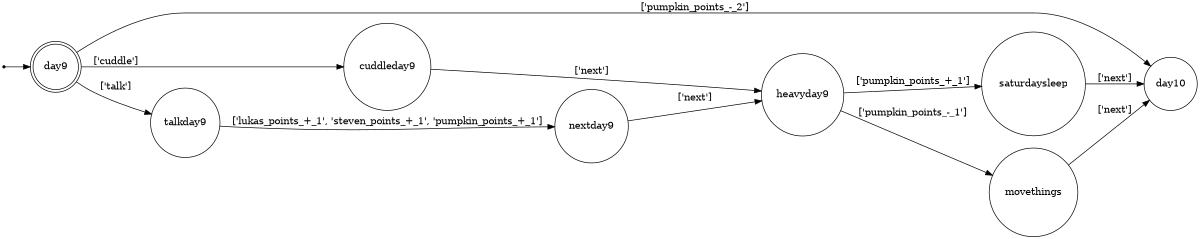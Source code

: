 digraph FSM {
	graph [rankdir=LR size="8,5"]
	node [shape=doublecircle]
	day9
	node [shape=point]
	qi
	qi -> day9
	node [shape=circle]
	day9 -> day10 [label="['pumpkin_points_-_2']"]
	day9 -> cuddleday9 [label="['cuddle']"]
	day9 -> talkday9 [label="['talk']"]
	talkday9 -> nextday9 [label="['lukas_points_+_1', 'steven_points_+_1', 'pumpkin_points_+_1']"]
	nextday9 -> heavyday9 [label="['next']"]
	heavyday9 -> saturdaysleep [label="['pumpkin_points_+_1']"]
	heavyday9 -> movethings [label="['pumpkin_points_-_1']"]
	saturdaysleep -> day10 [label="['next']"]
	cuddleday9 -> heavyday9 [label="['next']"]
	movethings -> day10 [label="['next']"]
}
